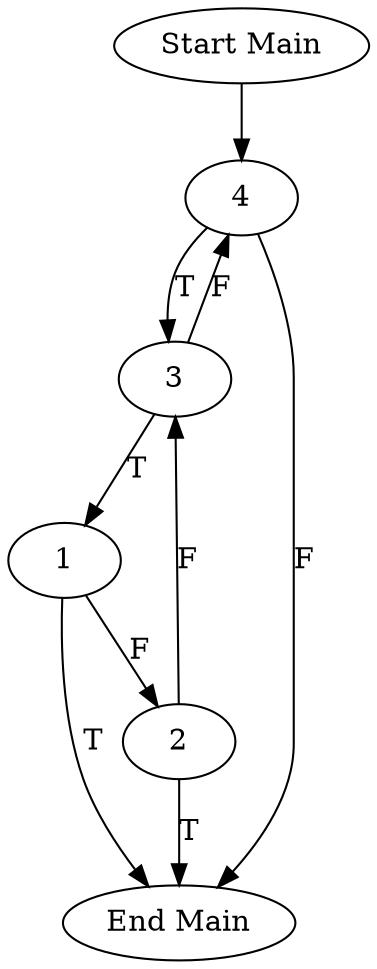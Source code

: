 digraph CFG {
subgraph Main{
"Start Main" -> "4"	 
"4" -> "3" [label = "T"];
"4" -> "End Main" [label = "F"];
"3" -> "1" [label = "T"];
"3" -> "4" [label = "F"];
"2" -> "End Main" [label = "T"];
"2" -> "3" [label = "F"];
"1" -> "End Main" [label = "T"];
"1" -> "2" [label = "F"];
}
}

